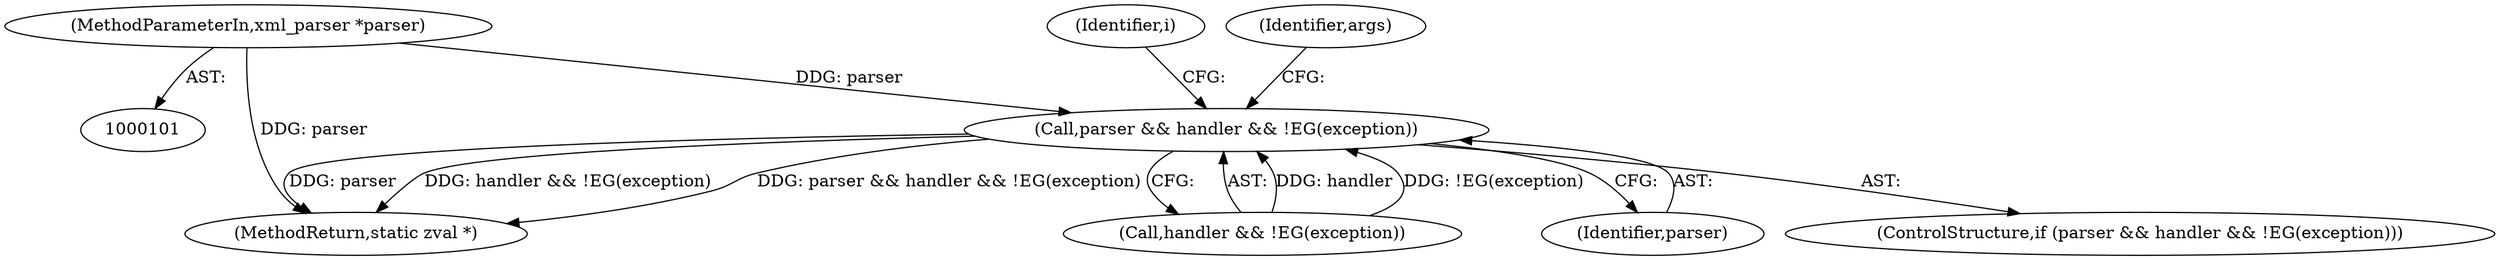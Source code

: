 digraph "0_php_dccda88f27a084bcbbb30198ace12b4e7ae961cc_10@pointer" {
"1000102" [label="(MethodParameterIn,xml_parser *parser)"];
"1000111" [label="(Call,parser && handler && !EG(exception))"];
"1000281" [label="(Identifier,i)"];
"1000124" [label="(Identifier,args)"];
"1000110" [label="(ControlStructure,if (parser && handler && !EG(exception)))"];
"1000111" [label="(Call,parser && handler && !EG(exception))"];
"1000102" [label="(MethodParameterIn,xml_parser *parser)"];
"1000296" [label="(MethodReturn,static zval *)"];
"1000113" [label="(Call,handler && !EG(exception))"];
"1000112" [label="(Identifier,parser)"];
"1000102" -> "1000101"  [label="AST: "];
"1000102" -> "1000296"  [label="DDG: parser"];
"1000102" -> "1000111"  [label="DDG: parser"];
"1000111" -> "1000110"  [label="AST: "];
"1000111" -> "1000112"  [label="CFG: "];
"1000111" -> "1000113"  [label="CFG: "];
"1000112" -> "1000111"  [label="AST: "];
"1000113" -> "1000111"  [label="AST: "];
"1000124" -> "1000111"  [label="CFG: "];
"1000281" -> "1000111"  [label="CFG: "];
"1000111" -> "1000296"  [label="DDG: parser"];
"1000111" -> "1000296"  [label="DDG: handler && !EG(exception)"];
"1000111" -> "1000296"  [label="DDG: parser && handler && !EG(exception)"];
"1000113" -> "1000111"  [label="DDG: handler"];
"1000113" -> "1000111"  [label="DDG: !EG(exception)"];
}
